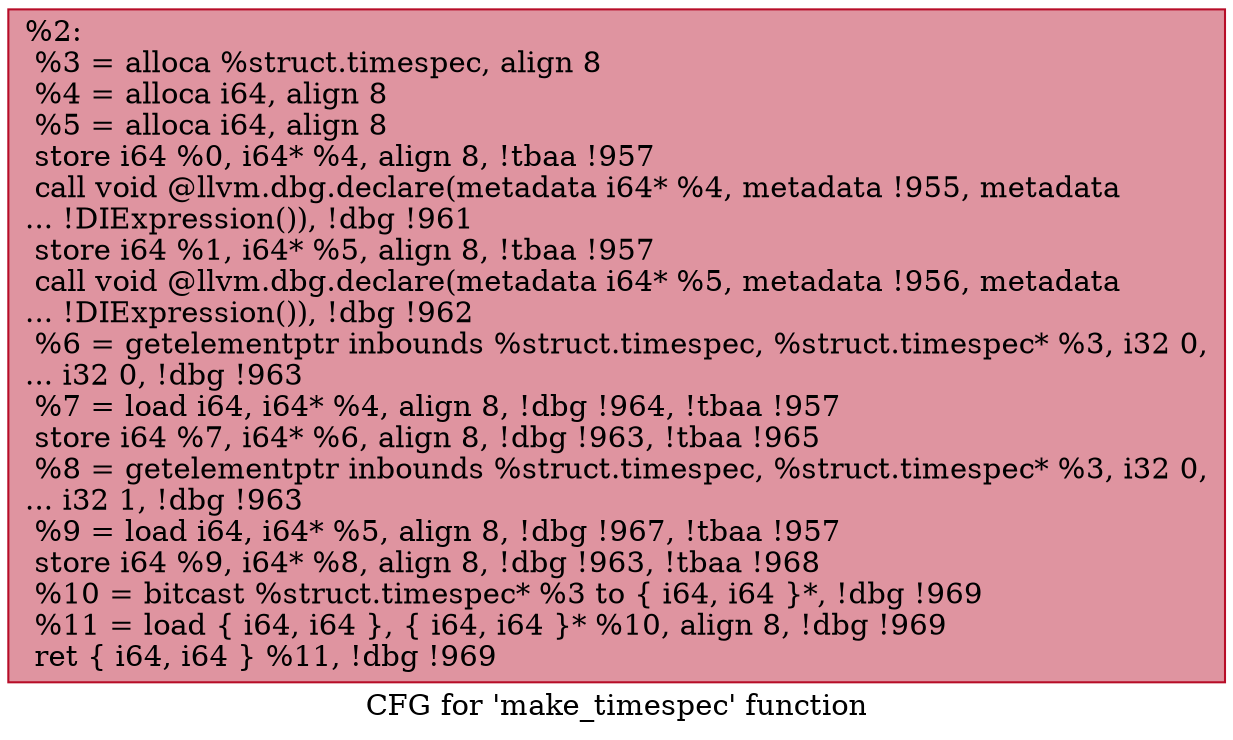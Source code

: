 digraph "CFG for 'make_timespec' function" {
	label="CFG for 'make_timespec' function";

	Node0x12c0a40 [shape=record,color="#b70d28ff", style=filled, fillcolor="#b70d2870",label="{%2:\l  %3 = alloca %struct.timespec, align 8\l  %4 = alloca i64, align 8\l  %5 = alloca i64, align 8\l  store i64 %0, i64* %4, align 8, !tbaa !957\l  call void @llvm.dbg.declare(metadata i64* %4, metadata !955, metadata\l... !DIExpression()), !dbg !961\l  store i64 %1, i64* %5, align 8, !tbaa !957\l  call void @llvm.dbg.declare(metadata i64* %5, metadata !956, metadata\l... !DIExpression()), !dbg !962\l  %6 = getelementptr inbounds %struct.timespec, %struct.timespec* %3, i32 0,\l... i32 0, !dbg !963\l  %7 = load i64, i64* %4, align 8, !dbg !964, !tbaa !957\l  store i64 %7, i64* %6, align 8, !dbg !963, !tbaa !965\l  %8 = getelementptr inbounds %struct.timespec, %struct.timespec* %3, i32 0,\l... i32 1, !dbg !963\l  %9 = load i64, i64* %5, align 8, !dbg !967, !tbaa !957\l  store i64 %9, i64* %8, align 8, !dbg !963, !tbaa !968\l  %10 = bitcast %struct.timespec* %3 to \{ i64, i64 \}*, !dbg !969\l  %11 = load \{ i64, i64 \}, \{ i64, i64 \}* %10, align 8, !dbg !969\l  ret \{ i64, i64 \} %11, !dbg !969\l}"];
}
